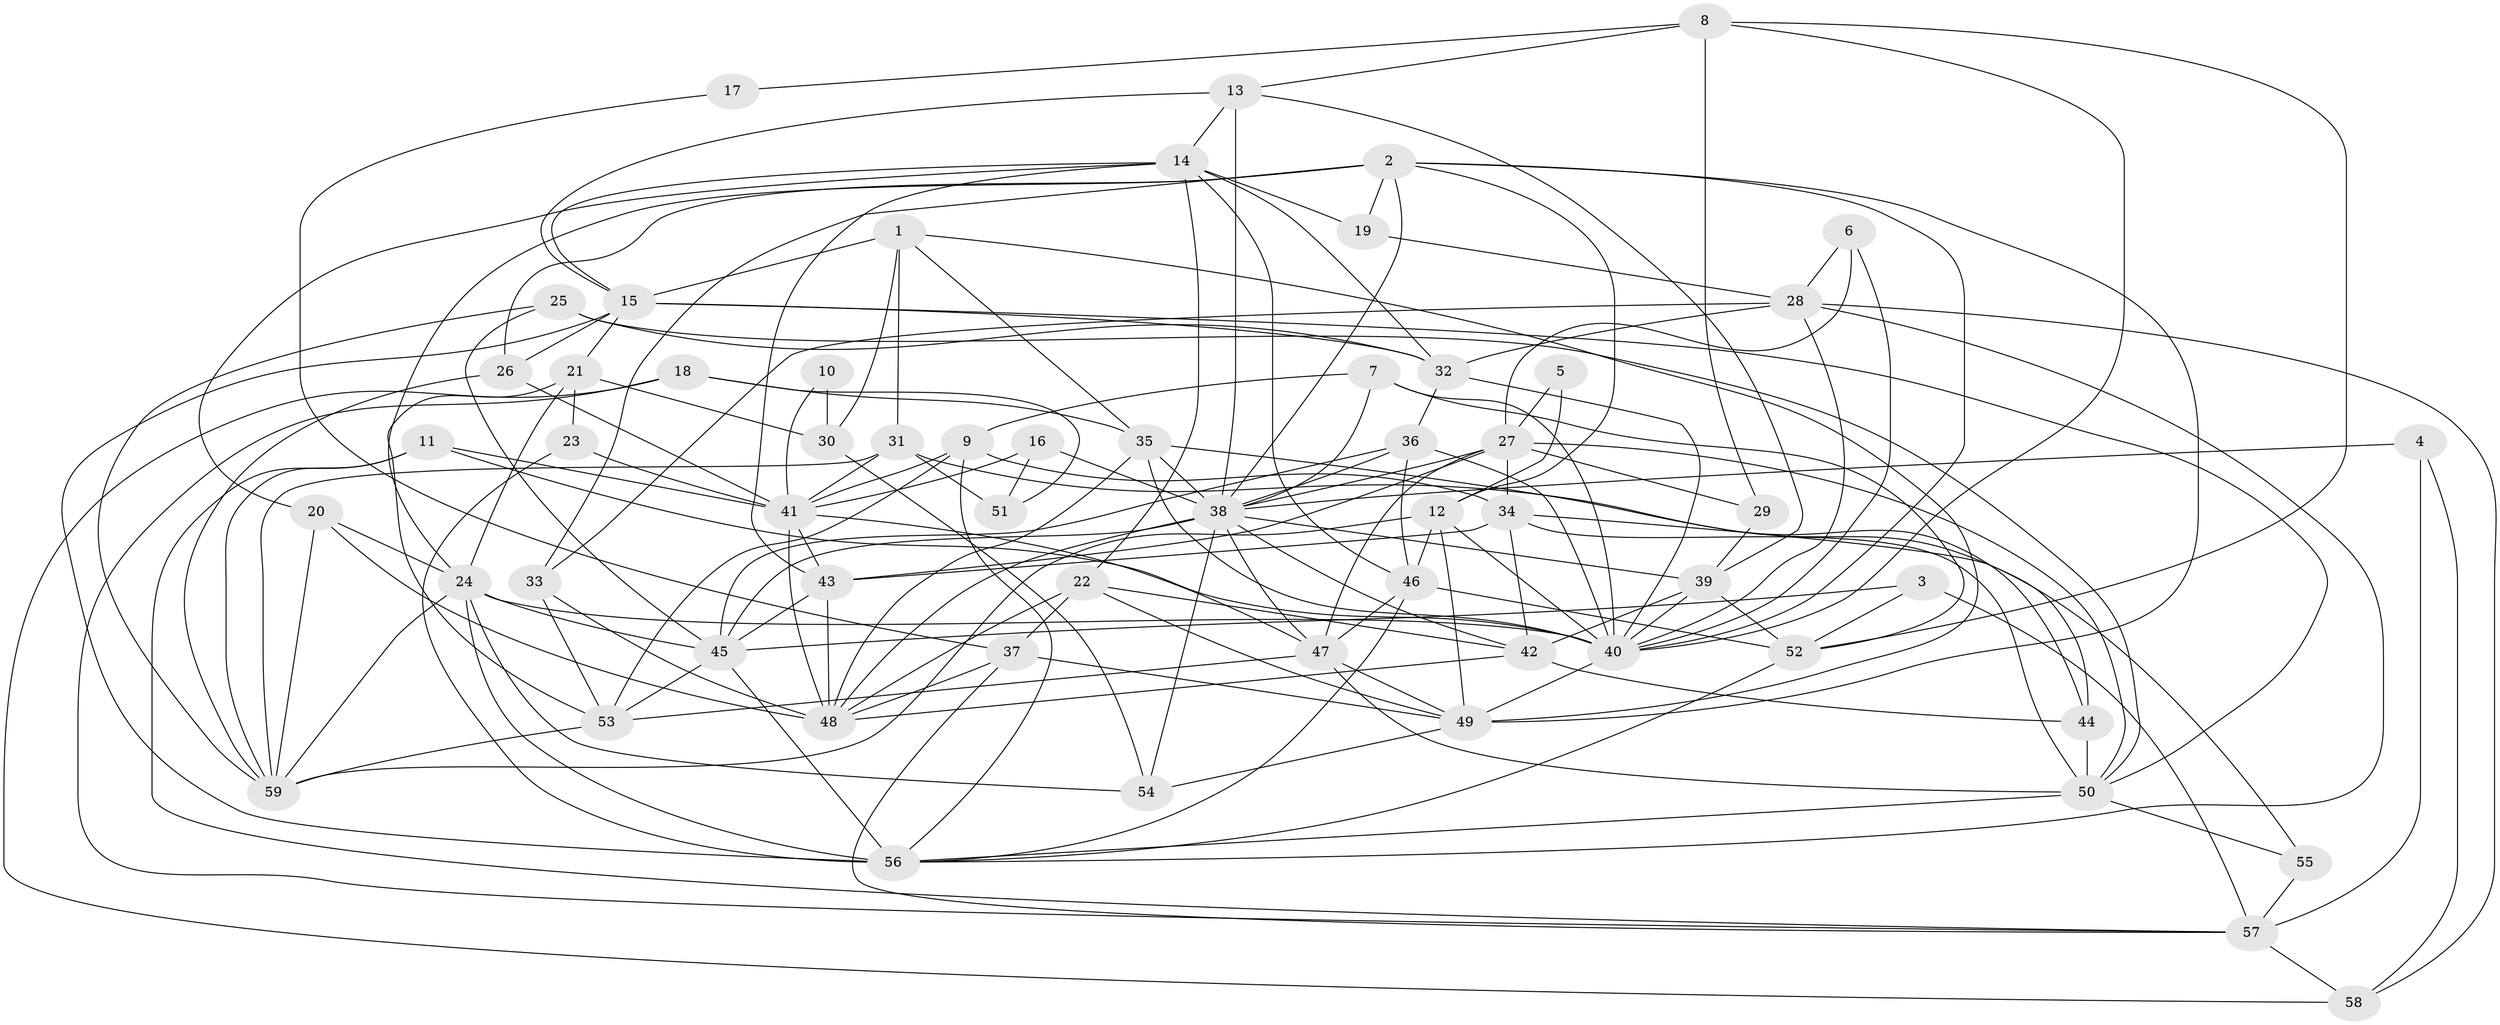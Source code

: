 // original degree distribution, {3: 0.2457627118644068, 6: 0.059322033898305086, 4: 0.3389830508474576, 8: 0.00847457627118644, 5: 0.17796610169491525, 2: 0.11864406779661017, 7: 0.05084745762711865}
// Generated by graph-tools (version 1.1) at 2025/50/03/09/25 03:50:02]
// undirected, 59 vertices, 165 edges
graph export_dot {
graph [start="1"]
  node [color=gray90,style=filled];
  1;
  2;
  3;
  4;
  5;
  6;
  7;
  8;
  9;
  10;
  11;
  12;
  13;
  14;
  15;
  16;
  17;
  18;
  19;
  20;
  21;
  22;
  23;
  24;
  25;
  26;
  27;
  28;
  29;
  30;
  31;
  32;
  33;
  34;
  35;
  36;
  37;
  38;
  39;
  40;
  41;
  42;
  43;
  44;
  45;
  46;
  47;
  48;
  49;
  50;
  51;
  52;
  53;
  54;
  55;
  56;
  57;
  58;
  59;
  1 -- 15 [weight=1.0];
  1 -- 30 [weight=2.0];
  1 -- 31 [weight=1.0];
  1 -- 35 [weight=1.0];
  1 -- 49 [weight=1.0];
  2 -- 12 [weight=1.0];
  2 -- 19 [weight=1.0];
  2 -- 24 [weight=1.0];
  2 -- 26 [weight=1.0];
  2 -- 33 [weight=1.0];
  2 -- 38 [weight=1.0];
  2 -- 40 [weight=1.0];
  2 -- 49 [weight=1.0];
  3 -- 45 [weight=1.0];
  3 -- 52 [weight=1.0];
  3 -- 57 [weight=1.0];
  4 -- 38 [weight=1.0];
  4 -- 57 [weight=1.0];
  4 -- 58 [weight=1.0];
  5 -- 12 [weight=1.0];
  5 -- 27 [weight=1.0];
  6 -- 27 [weight=1.0];
  6 -- 28 [weight=1.0];
  6 -- 40 [weight=1.0];
  7 -- 9 [weight=1.0];
  7 -- 38 [weight=1.0];
  7 -- 40 [weight=1.0];
  7 -- 52 [weight=1.0];
  8 -- 13 [weight=1.0];
  8 -- 17 [weight=1.0];
  8 -- 29 [weight=1.0];
  8 -- 40 [weight=1.0];
  8 -- 52 [weight=1.0];
  9 -- 34 [weight=1.0];
  9 -- 41 [weight=1.0];
  9 -- 53 [weight=1.0];
  9 -- 56 [weight=1.0];
  10 -- 30 [weight=1.0];
  10 -- 41 [weight=1.0];
  11 -- 40 [weight=1.0];
  11 -- 41 [weight=1.0];
  11 -- 57 [weight=1.0];
  11 -- 59 [weight=1.0];
  12 -- 40 [weight=1.0];
  12 -- 46 [weight=1.0];
  12 -- 49 [weight=1.0];
  12 -- 59 [weight=1.0];
  13 -- 14 [weight=1.0];
  13 -- 15 [weight=1.0];
  13 -- 38 [weight=1.0];
  13 -- 39 [weight=1.0];
  14 -- 15 [weight=1.0];
  14 -- 19 [weight=1.0];
  14 -- 20 [weight=1.0];
  14 -- 22 [weight=1.0];
  14 -- 32 [weight=1.0];
  14 -- 43 [weight=1.0];
  14 -- 46 [weight=1.0];
  15 -- 21 [weight=1.0];
  15 -- 26 [weight=1.0];
  15 -- 32 [weight=1.0];
  15 -- 50 [weight=1.0];
  15 -- 56 [weight=1.0];
  16 -- 38 [weight=1.0];
  16 -- 41 [weight=1.0];
  16 -- 51 [weight=1.0];
  17 -- 37 [weight=1.0];
  18 -- 35 [weight=1.0];
  18 -- 51 [weight=1.0];
  18 -- 57 [weight=1.0];
  18 -- 58 [weight=1.0];
  19 -- 28 [weight=1.0];
  20 -- 24 [weight=1.0];
  20 -- 48 [weight=2.0];
  20 -- 59 [weight=1.0];
  21 -- 23 [weight=1.0];
  21 -- 24 [weight=1.0];
  21 -- 30 [weight=1.0];
  21 -- 53 [weight=1.0];
  22 -- 37 [weight=1.0];
  22 -- 42 [weight=1.0];
  22 -- 48 [weight=1.0];
  22 -- 49 [weight=1.0];
  23 -- 41 [weight=1.0];
  23 -- 56 [weight=2.0];
  24 -- 40 [weight=1.0];
  24 -- 45 [weight=1.0];
  24 -- 54 [weight=1.0];
  24 -- 56 [weight=1.0];
  24 -- 59 [weight=1.0];
  25 -- 32 [weight=1.0];
  25 -- 45 [weight=1.0];
  25 -- 50 [weight=1.0];
  25 -- 59 [weight=1.0];
  26 -- 41 [weight=1.0];
  26 -- 59 [weight=1.0];
  27 -- 29 [weight=1.0];
  27 -- 34 [weight=1.0];
  27 -- 38 [weight=1.0];
  27 -- 43 [weight=1.0];
  27 -- 47 [weight=1.0];
  27 -- 50 [weight=1.0];
  28 -- 32 [weight=1.0];
  28 -- 33 [weight=1.0];
  28 -- 40 [weight=1.0];
  28 -- 56 [weight=1.0];
  28 -- 58 [weight=1.0];
  29 -- 39 [weight=1.0];
  30 -- 54 [weight=1.0];
  31 -- 41 [weight=1.0];
  31 -- 44 [weight=1.0];
  31 -- 51 [weight=1.0];
  31 -- 59 [weight=1.0];
  32 -- 36 [weight=1.0];
  32 -- 40 [weight=1.0];
  33 -- 48 [weight=1.0];
  33 -- 53 [weight=1.0];
  34 -- 42 [weight=1.0];
  34 -- 43 [weight=1.0];
  34 -- 50 [weight=1.0];
  34 -- 55 [weight=1.0];
  35 -- 38 [weight=1.0];
  35 -- 40 [weight=1.0];
  35 -- 44 [weight=2.0];
  35 -- 48 [weight=1.0];
  36 -- 38 [weight=1.0];
  36 -- 40 [weight=1.0];
  36 -- 45 [weight=1.0];
  36 -- 46 [weight=1.0];
  37 -- 48 [weight=1.0];
  37 -- 49 [weight=1.0];
  37 -- 57 [weight=1.0];
  38 -- 39 [weight=2.0];
  38 -- 42 [weight=1.0];
  38 -- 45 [weight=2.0];
  38 -- 47 [weight=2.0];
  38 -- 48 [weight=1.0];
  38 -- 54 [weight=1.0];
  39 -- 40 [weight=1.0];
  39 -- 42 [weight=1.0];
  39 -- 52 [weight=1.0];
  40 -- 49 [weight=1.0];
  41 -- 43 [weight=1.0];
  41 -- 47 [weight=1.0];
  41 -- 48 [weight=1.0];
  42 -- 44 [weight=1.0];
  42 -- 48 [weight=1.0];
  43 -- 45 [weight=1.0];
  43 -- 48 [weight=1.0];
  44 -- 50 [weight=1.0];
  45 -- 53 [weight=1.0];
  45 -- 56 [weight=1.0];
  46 -- 47 [weight=1.0];
  46 -- 52 [weight=1.0];
  46 -- 56 [weight=1.0];
  47 -- 49 [weight=1.0];
  47 -- 50 [weight=2.0];
  47 -- 53 [weight=1.0];
  49 -- 54 [weight=1.0];
  50 -- 55 [weight=1.0];
  50 -- 56 [weight=1.0];
  52 -- 56 [weight=1.0];
  53 -- 59 [weight=1.0];
  55 -- 57 [weight=1.0];
  57 -- 58 [weight=1.0];
}
